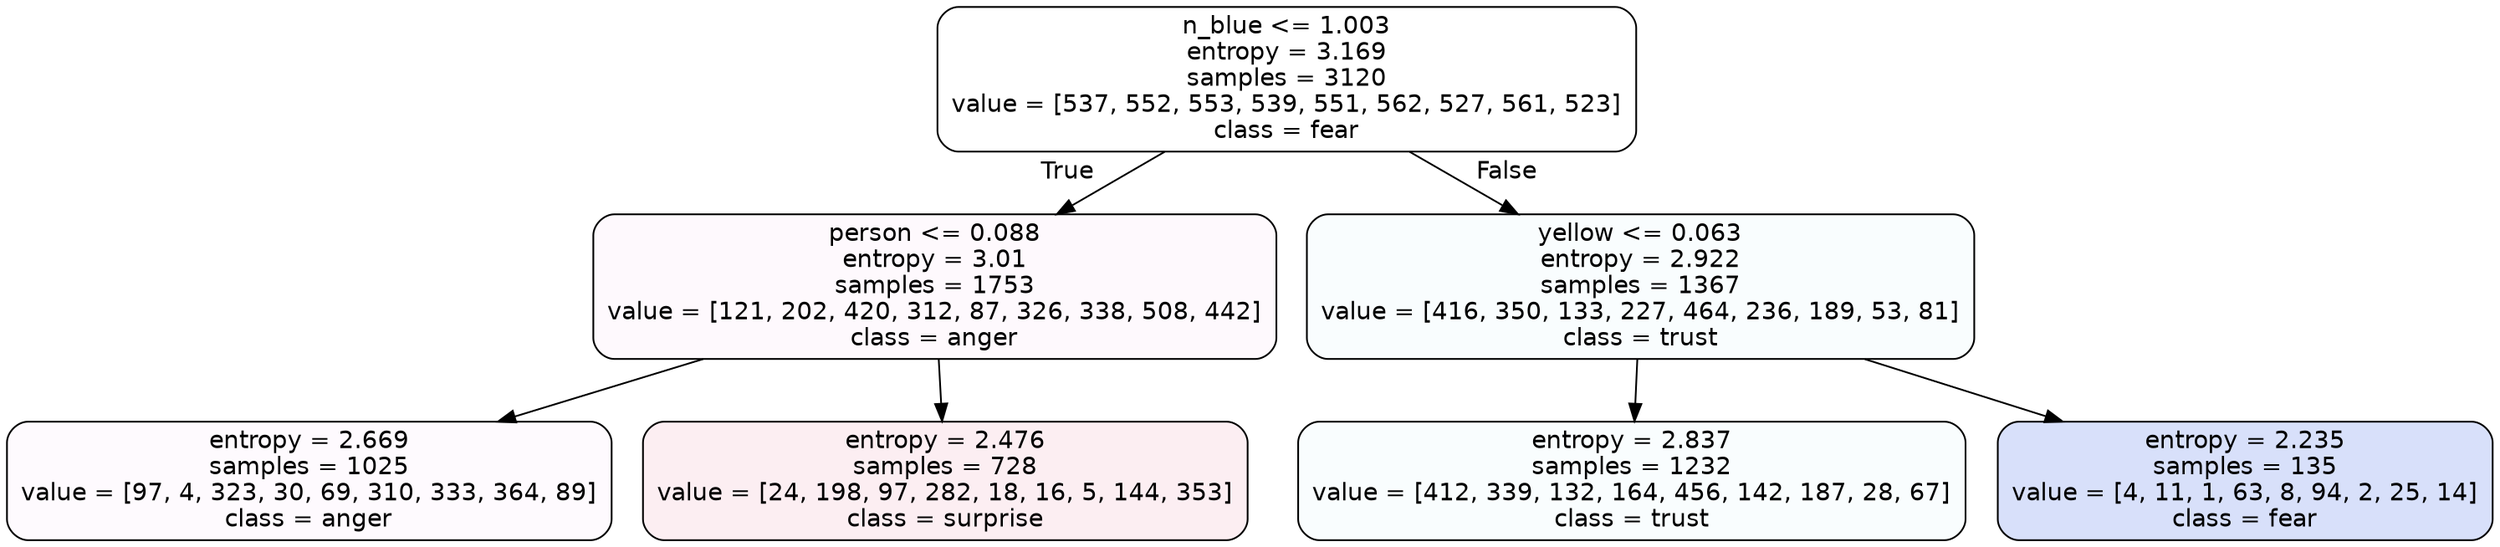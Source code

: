digraph Tree {
node [shape=box, style="filled, rounded", color="black", fontname=helvetica] ;
edge [fontname=helvetica] ;
0 [label="n_blue <= 1.003\nentropy = 3.169\nsamples = 3120\nvalue = [537, 552, 553, 539, 551, 562, 527, 561, 523]\nclass = fear", fillcolor="#3964e500"] ;
1 [label="person <= 0.088\nentropy = 3.01\nsamples = 1753\nvalue = [121, 202, 420, 312, 87, 326, 338, 508, 442]\nclass = anger", fillcolor="#e539d707"] ;
0 -> 1 [labeldistance=2.5, labelangle=45, headlabel="True"] ;
2 [label="entropy = 2.669\nsamples = 1025\nvalue = [97, 4, 323, 30, 69, 310, 333, 364, 89]\nclass = anger", fillcolor="#e539d706"] ;
1 -> 2 ;
3 [label="entropy = 2.476\nsamples = 728\nvalue = [24, 198, 97, 282, 18, 16, 5, 144, 353]\nclass = surprise", fillcolor="#e5396415"] ;
1 -> 3 ;
4 [label="yellow <= 0.063\nentropy = 2.922\nsamples = 1367\nvalue = [416, 350, 133, 227, 464, 236, 189, 53, 81]\nclass = trust", fillcolor="#39d7e507"] ;
0 -> 4 [labeldistance=2.5, labelangle=-45, headlabel="False"] ;
5 [label="entropy = 2.837\nsamples = 1232\nvalue = [412, 339, 132, 164, 456, 142, 187, 28, 67]\nclass = trust", fillcolor="#39d7e507"] ;
4 -> 5 ;
6 [label="entropy = 2.235\nsamples = 135\nvalue = [4, 11, 1, 63, 8, 94, 2, 25, 14]\nclass = fear", fillcolor="#3964e532"] ;
4 -> 6 ;
}